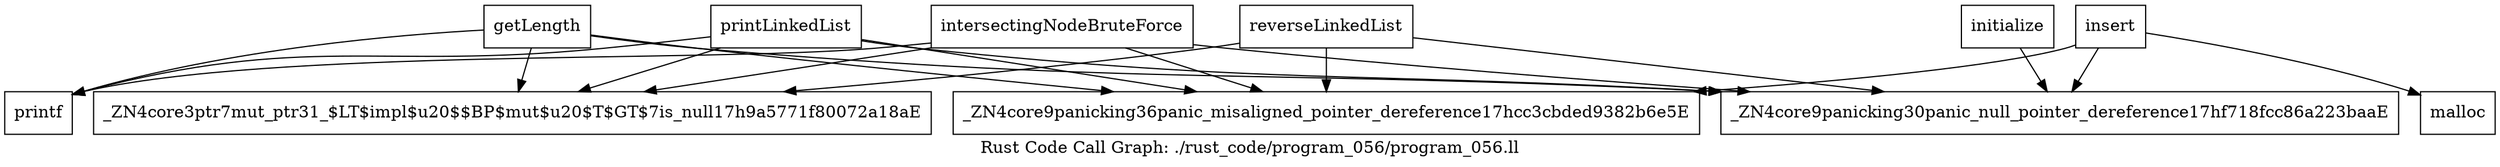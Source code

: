digraph "Rust Code Call Graph: ./rust_code/program_056/program_056.ll" {
	label="Rust Code Call Graph: ./rust_code/program_056/program_056.ll";

	Node0x55897dbf03a0 [shape=record,label="{_ZN4core3ptr7mut_ptr31_$LT$impl$u20$$BP$mut$u20$T$GT$7is_null17h9a5771f80072a18aE}"];
	Node0x55897dbebea0 [shape=record,label="{initialize}"];
	Node0x55897dbebea0 -> Node0x55897dbed700;
	Node0x55897dbee020 [shape=record,label="{insert}"];
	Node0x55897dbee020 -> Node0x55897dbf2390;
	Node0x55897dbee020 -> Node0x55897dbf30c0;
	Node0x55897dbee020 -> Node0x55897dbed700;
	Node0x55897dbf5510 [shape=record,label="{getLength}"];
	Node0x55897dbf5510 -> Node0x55897dbf03a0;
	Node0x55897dbf5510 -> Node0x55897dbf59a0;
	Node0x55897dbf5510 -> Node0x55897dbed700;
	Node0x55897dbf5510 -> Node0x55897dbf30c0;
	Node0x55897dbf6a60 [shape=record,label="{printLinkedList}"];
	Node0x55897dbf6a60 -> Node0x55897dbf03a0;
	Node0x55897dbf6a60 -> Node0x55897dbf30c0;
	Node0x55897dbf6a60 -> Node0x55897dbf59a0;
	Node0x55897dbf6a60 -> Node0x55897dbed700;
	Node0x55897dbf8060 [shape=record,label="{reverseLinkedList}"];
	Node0x55897dbf8060 -> Node0x55897dbf03a0;
	Node0x55897dbf8060 -> Node0x55897dbf30c0;
	Node0x55897dbf8060 -> Node0x55897dbed700;
	Node0x55897dbf9a40 [shape=record,label="{intersectingNodeBruteForce}"];
	Node0x55897dbf9a40 -> Node0x55897dbf03a0;
	Node0x55897dbf9a40 -> Node0x55897dbf30c0;
	Node0x55897dbf9a40 -> Node0x55897dbf59a0;
	Node0x55897dbf9a40 -> Node0x55897dbed700;
	Node0x55897dbed700 [shape=record,label="{_ZN4core9panicking30panic_null_pointer_dereference17hf718fcc86a223baaE}"];
	Node0x55897dbf2390 [shape=record,label="{malloc}"];
	Node0x55897dbf30c0 [shape=record,label="{_ZN4core9panicking36panic_misaligned_pointer_dereference17hcc3cbded9382b6e5E}"];
	Node0x55897dbf59a0 [shape=record,label="{printf}"];
}
